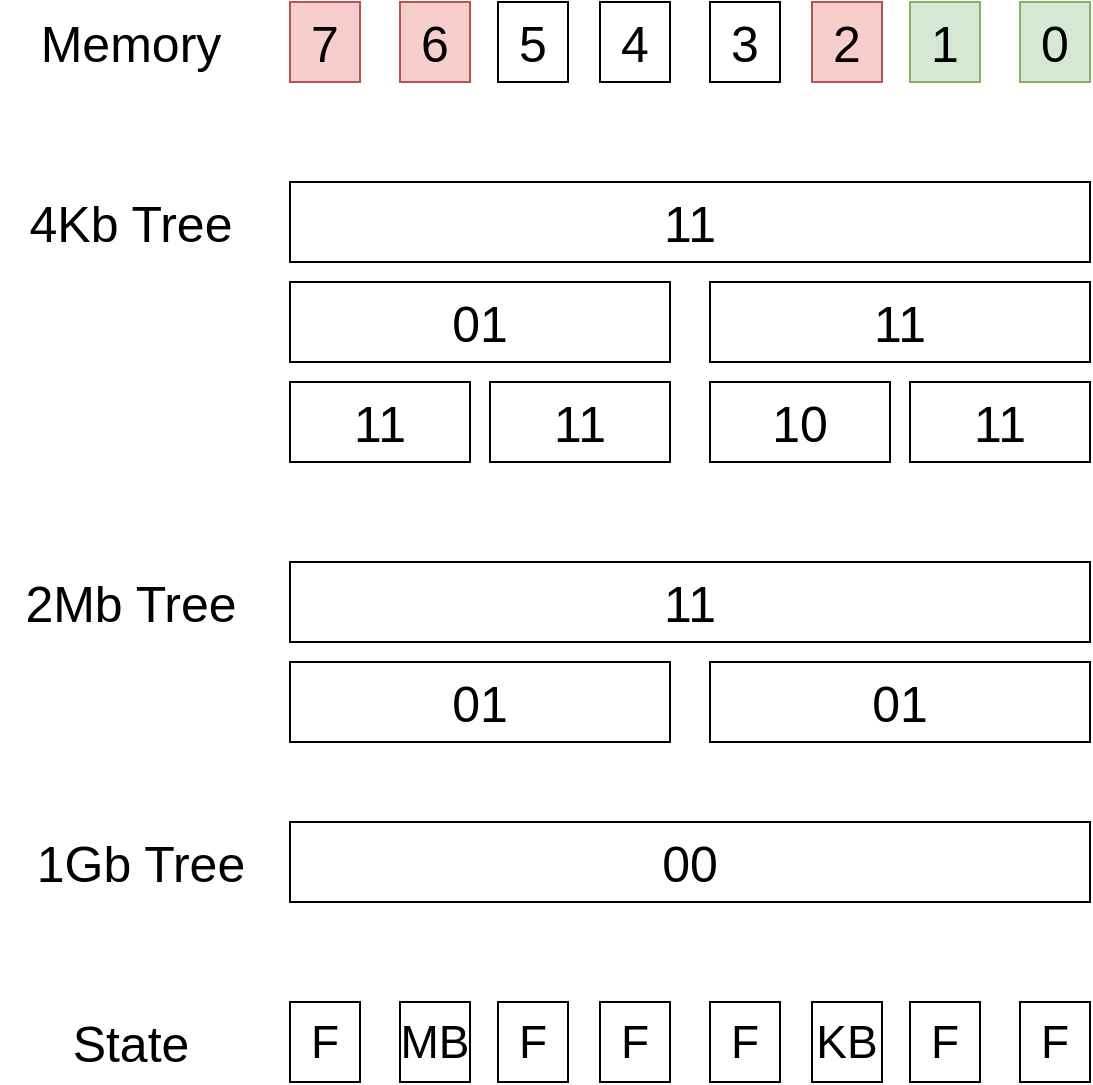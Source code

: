 <mxfile version="20.5.1" type="device"><diagram id="zjln9nGrKO4OnWLjlrIO" name="Page-1"><mxGraphModel dx="1348" dy="749" grid="1" gridSize="10" guides="1" tooltips="1" connect="1" arrows="1" fold="1" page="1" pageScale="1" pageWidth="850" pageHeight="1100" math="0" shadow="0"><root><mxCell id="0"/><mxCell id="1" parent="0"/><mxCell id="dBjkYNTrU5PymwltPniq-23" value="&lt;font style=&quot;font-size: 25px;&quot;&gt;01&lt;/font&gt;" style="rounded=0;whiteSpace=wrap;html=1;" parent="1" vertex="1"><mxGeometry x="430" y="210" width="190" height="40" as="geometry"/></mxCell><mxCell id="dBjkYNTrU5PymwltPniq-24" value="&lt;font style=&quot;font-size: 25px;&quot;&gt;11&lt;/font&gt;" style="rounded=0;whiteSpace=wrap;html=1;" parent="1" vertex="1"><mxGeometry x="640" y="210" width="190" height="40" as="geometry"/></mxCell><mxCell id="dBjkYNTrU5PymwltPniq-28" value="&lt;font style=&quot;font-size: 25px;&quot;&gt;11&lt;/font&gt;" style="rounded=0;whiteSpace=wrap;html=1;" parent="1" vertex="1"><mxGeometry x="740" y="260" width="90" height="40" as="geometry"/></mxCell><mxCell id="dBjkYNTrU5PymwltPniq-29" value="&lt;font style=&quot;font-size: 25px;&quot;&gt;11&lt;/font&gt;" style="rounded=0;whiteSpace=wrap;html=1;" parent="1" vertex="1"><mxGeometry x="430" y="160" width="400" height="40" as="geometry"/></mxCell><mxCell id="dBjkYNTrU5PymwltPniq-31" value="&lt;font style=&quot;font-size: 25px;&quot;&gt;11&lt;/font&gt;" style="rounded=0;whiteSpace=wrap;html=1;" parent="1" vertex="1"><mxGeometry x="430" y="260" width="90" height="40" as="geometry"/></mxCell><mxCell id="dBjkYNTrU5PymwltPniq-32" value="&lt;font style=&quot;font-size: 25px;&quot;&gt;11&lt;/font&gt;" style="rounded=0;whiteSpace=wrap;html=1;" parent="1" vertex="1"><mxGeometry x="530" y="260" width="90" height="40" as="geometry"/></mxCell><mxCell id="dBjkYNTrU5PymwltPniq-33" value="&lt;font style=&quot;font-size: 25px;&quot;&gt;10&lt;/font&gt;" style="rounded=0;whiteSpace=wrap;html=1;" parent="1" vertex="1"><mxGeometry x="640" y="260" width="90" height="40" as="geometry"/></mxCell><mxCell id="dBjkYNTrU5PymwltPniq-35" value="4Kb Tree" style="text;html=1;align=center;verticalAlign=middle;resizable=0;points=[];autosize=1;strokeColor=none;fillColor=none;fontSize=25;" parent="1" vertex="1"><mxGeometry x="290" y="160" width="120" height="40" as="geometry"/></mxCell><mxCell id="dBjkYNTrU5PymwltPniq-37" value="&lt;font style=&quot;font-size: 25px;&quot;&gt;01&lt;/font&gt;" style="rounded=0;whiteSpace=wrap;html=1;" parent="1" vertex="1"><mxGeometry x="430" y="400" width="190" height="40" as="geometry"/></mxCell><mxCell id="dBjkYNTrU5PymwltPniq-38" value="&lt;font style=&quot;font-size: 25px;&quot;&gt;01&lt;/font&gt;" style="rounded=0;whiteSpace=wrap;html=1;" parent="1" vertex="1"><mxGeometry x="640" y="400" width="190" height="40" as="geometry"/></mxCell><mxCell id="dBjkYNTrU5PymwltPniq-40" value="&lt;font style=&quot;font-size: 25px;&quot;&gt;11&lt;/font&gt;" style="rounded=0;whiteSpace=wrap;html=1;" parent="1" vertex="1"><mxGeometry x="430" y="350" width="400" height="40" as="geometry"/></mxCell><mxCell id="dBjkYNTrU5PymwltPniq-47" value="2Mb Tree" style="text;html=1;align=center;verticalAlign=middle;resizable=0;points=[];autosize=1;strokeColor=none;fillColor=none;fontSize=25;" parent="1" vertex="1"><mxGeometry x="285" y="350" width="130" height="40" as="geometry"/></mxCell><mxCell id="dBjkYNTrU5PymwltPniq-50" value="&lt;font style=&quot;font-size: 25px;&quot;&gt;00&lt;/font&gt;" style="rounded=0;whiteSpace=wrap;html=1;" parent="1" vertex="1"><mxGeometry x="430" y="480" width="400" height="40" as="geometry"/></mxCell><mxCell id="dBjkYNTrU5PymwltPniq-51" value="1Gb Tree" style="text;html=1;align=center;verticalAlign=middle;resizable=0;points=[];autosize=1;strokeColor=none;fillColor=none;fontSize=25;" parent="1" vertex="1"><mxGeometry x="290" y="480" width="130" height="40" as="geometry"/></mxCell><mxCell id="TYhwPSes7DojMcwzIKbP-2" value="&lt;font style=&quot;font-size: 25px;&quot;&gt;7&lt;/font&gt;" style="rounded=0;whiteSpace=wrap;html=1;fillColor=#f8cecc;strokeColor=#b85450;" parent="1" vertex="1"><mxGeometry x="430" y="70" width="35" height="40" as="geometry"/></mxCell><mxCell id="TYhwPSes7DojMcwzIKbP-5" value="Memory" style="text;html=1;align=center;verticalAlign=middle;resizable=0;points=[];autosize=1;strokeColor=none;fillColor=none;fontSize=25;" parent="1" vertex="1"><mxGeometry x="295" y="70" width="110" height="40" as="geometry"/></mxCell><mxCell id="TYhwPSes7DojMcwzIKbP-8" value="&lt;font style=&quot;font-size: 25px;&quot;&gt;6&lt;/font&gt;" style="rounded=0;whiteSpace=wrap;html=1;fillColor=#f8cecc;strokeColor=#b85450;" parent="1" vertex="1"><mxGeometry x="485" y="70" width="35" height="40" as="geometry"/></mxCell><mxCell id="TYhwPSes7DojMcwzIKbP-9" value="&lt;font style=&quot;font-size: 25px;&quot;&gt;5&lt;/font&gt;" style="rounded=0;whiteSpace=wrap;html=1;" parent="1" vertex="1"><mxGeometry x="534" y="70" width="35" height="40" as="geometry"/></mxCell><mxCell id="TYhwPSes7DojMcwzIKbP-10" value="&lt;font style=&quot;font-size: 25px;&quot;&gt;4&lt;/font&gt;" style="rounded=0;whiteSpace=wrap;html=1;" parent="1" vertex="1"><mxGeometry x="585" y="70" width="35" height="40" as="geometry"/></mxCell><mxCell id="TYhwPSes7DojMcwzIKbP-11" value="&lt;font style=&quot;font-size: 25px;&quot;&gt;3&lt;/font&gt;" style="rounded=0;whiteSpace=wrap;html=1;" parent="1" vertex="1"><mxGeometry x="640" y="70" width="35" height="40" as="geometry"/></mxCell><mxCell id="TYhwPSes7DojMcwzIKbP-12" value="&lt;font style=&quot;font-size: 25px;&quot;&gt;2&lt;/font&gt;" style="rounded=0;whiteSpace=wrap;html=1;fillColor=#f8cecc;strokeColor=#b85450;" parent="1" vertex="1"><mxGeometry x="691" y="70" width="35" height="40" as="geometry"/></mxCell><mxCell id="TYhwPSes7DojMcwzIKbP-13" value="&lt;font style=&quot;font-size: 25px;&quot;&gt;1&lt;/font&gt;" style="rounded=0;whiteSpace=wrap;html=1;fillColor=#d5e8d4;strokeColor=#82b366;" parent="1" vertex="1"><mxGeometry x="740" y="70" width="35" height="40" as="geometry"/></mxCell><mxCell id="TYhwPSes7DojMcwzIKbP-14" value="&lt;font style=&quot;font-size: 25px;&quot;&gt;0&lt;/font&gt;" style="rounded=0;whiteSpace=wrap;html=1;fillColor=#d5e8d4;strokeColor=#82b366;" parent="1" vertex="1"><mxGeometry x="795" y="70" width="35" height="40" as="geometry"/></mxCell><mxCell id="TYhwPSes7DojMcwzIKbP-15" value="&lt;font style=&quot;font-size: 23px;&quot;&gt;F&lt;/font&gt;" style="rounded=0;whiteSpace=wrap;html=1;" parent="1" vertex="1"><mxGeometry x="430" y="570" width="35" height="40" as="geometry"/></mxCell><mxCell id="TYhwPSes7DojMcwzIKbP-16" value="State" style="text;html=1;align=center;verticalAlign=middle;resizable=0;points=[];autosize=1;strokeColor=none;fillColor=none;fontSize=25;" parent="1" vertex="1"><mxGeometry x="310" y="570" width="80" height="40" as="geometry"/></mxCell><mxCell id="TYhwPSes7DojMcwzIKbP-17" value="&lt;font style=&quot;font-size: 23px;&quot;&gt;MB&lt;/font&gt;" style="rounded=0;whiteSpace=wrap;html=1;" parent="1" vertex="1"><mxGeometry x="485" y="570" width="35" height="40" as="geometry"/></mxCell><mxCell id="TYhwPSes7DojMcwzIKbP-18" value="&lt;font style=&quot;font-size: 23px;&quot;&gt;F&lt;/font&gt;" style="rounded=0;whiteSpace=wrap;html=1;" parent="1" vertex="1"><mxGeometry x="534" y="570" width="35" height="40" as="geometry"/></mxCell><mxCell id="TYhwPSes7DojMcwzIKbP-19" value="&lt;font style=&quot;font-size: 23px;&quot;&gt;F&lt;/font&gt;" style="rounded=0;whiteSpace=wrap;html=1;" parent="1" vertex="1"><mxGeometry x="585" y="570" width="35" height="40" as="geometry"/></mxCell><mxCell id="TYhwPSes7DojMcwzIKbP-20" value="&lt;font style=&quot;font-size: 23px;&quot;&gt;F&lt;/font&gt;" style="rounded=0;whiteSpace=wrap;html=1;" parent="1" vertex="1"><mxGeometry x="640" y="570" width="35" height="40" as="geometry"/></mxCell><mxCell id="TYhwPSes7DojMcwzIKbP-21" value="&lt;font style=&quot;font-size: 23px;&quot;&gt;KB&lt;/font&gt;" style="rounded=0;whiteSpace=wrap;html=1;" parent="1" vertex="1"><mxGeometry x="691" y="570" width="35" height="40" as="geometry"/></mxCell><mxCell id="TYhwPSes7DojMcwzIKbP-22" value="&lt;font style=&quot;font-size: 23px;&quot;&gt;F&lt;/font&gt;" style="rounded=0;whiteSpace=wrap;html=1;" parent="1" vertex="1"><mxGeometry x="740" y="570" width="35" height="40" as="geometry"/></mxCell><mxCell id="TYhwPSes7DojMcwzIKbP-23" value="&lt;font style=&quot;font-size: 23px;&quot;&gt;F&lt;/font&gt;" style="rounded=0;whiteSpace=wrap;html=1;" parent="1" vertex="1"><mxGeometry x="795" y="570" width="35" height="40" as="geometry"/></mxCell></root></mxGraphModel></diagram></mxfile>